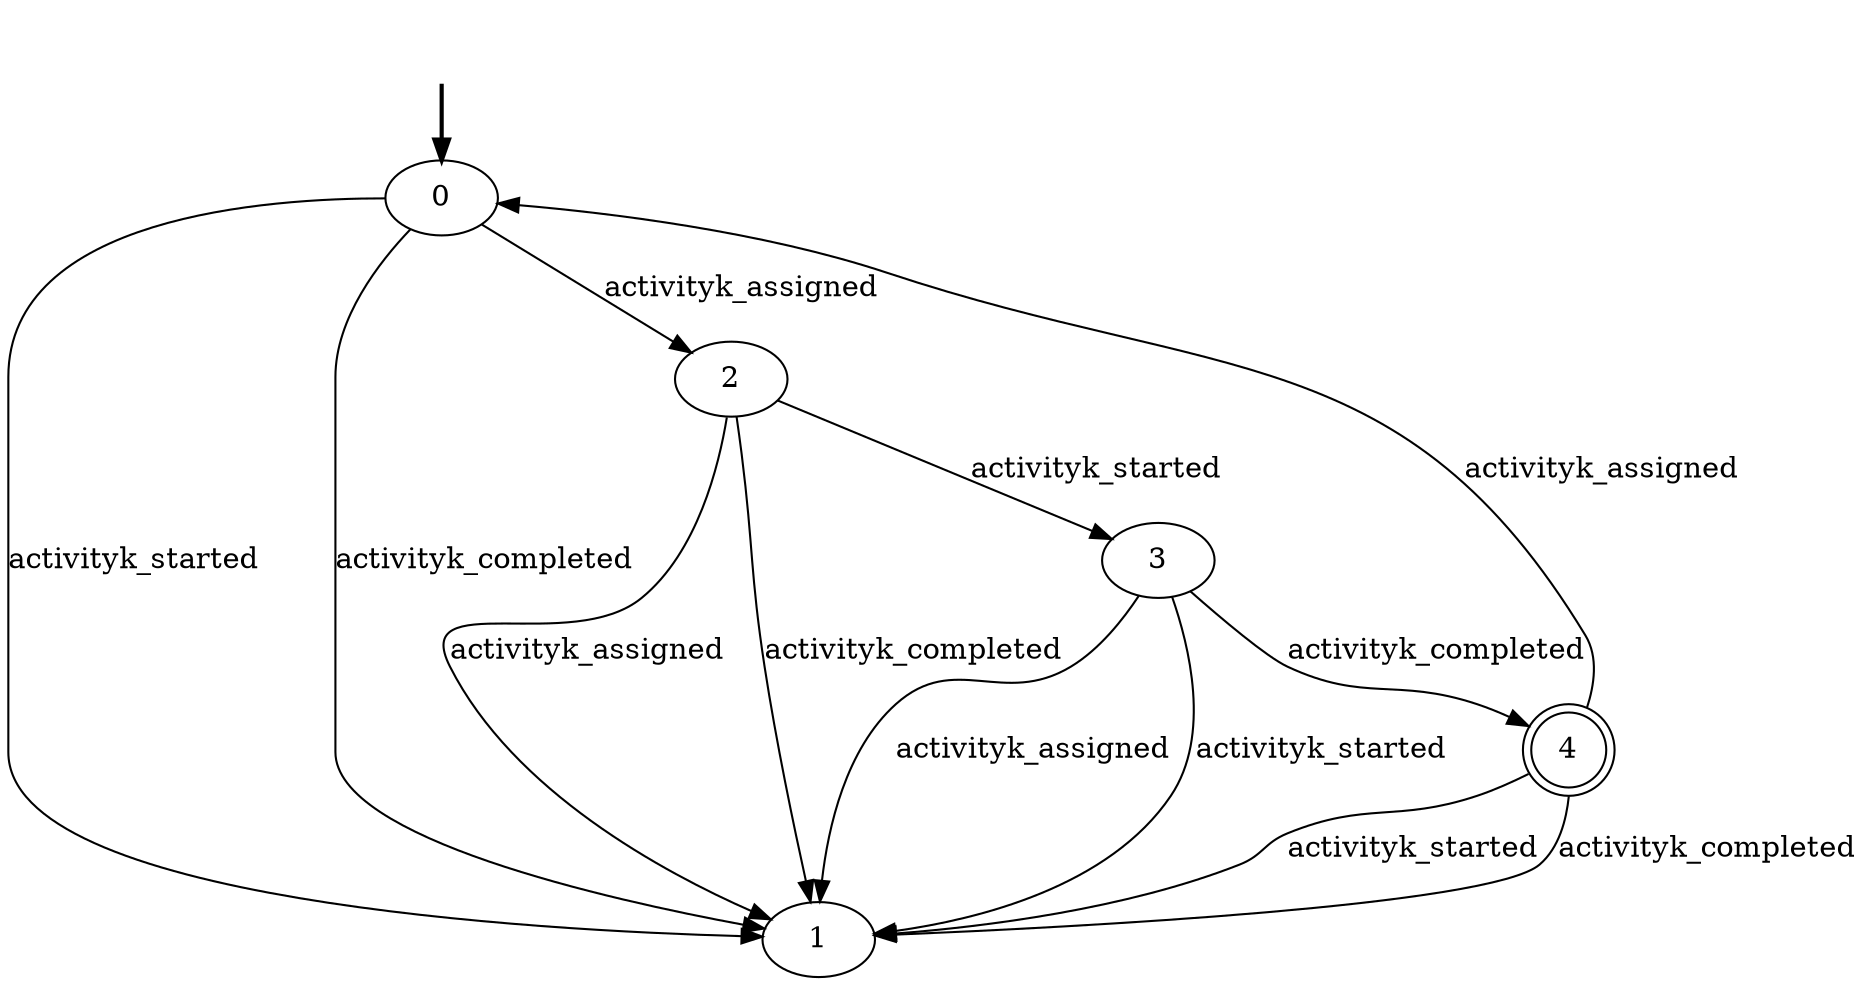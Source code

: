 digraph {
		fake0 [style=invisible]
		0 [root=true]
		2
		3
		4 [shape=doublecircle]
		1
		fake0 -> 0 [style=bold]
		0 -> 2 [label=activityk_assigned]
		2 -> 3 [label=activityk_started]
		3 -> 4 [label=activityk_completed]
		4 -> 0 [label=activityk_assigned]
		3 -> 1 [label=activityk_assigned]
		3 -> 1 [label=activityk_started]
		4 -> 1 [label=activityk_started]
		4 -> 1 [label=activityk_completed]
		2 -> 1 [label=activityk_assigned]
		2 -> 1 [label=activityk_completed]
		0 -> 1 [label=activityk_started]
		0 -> 1 [label=activityk_completed]
}